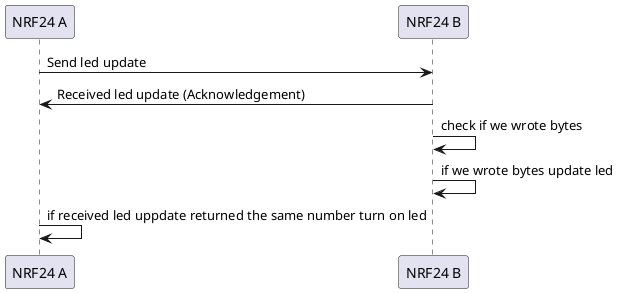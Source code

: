 @startuml

participant "NRF24 A" as nrfA
participant "NRF24 B" as nrfB

nrfA -> nrfB : Send led update
nrfB -> nrfA : Received led update (Acknowledgement)
nrfB -> nrfB : check if we wrote bytes
nrfB -> nrfB : if we wrote bytes update led
nrfA -> nrfA : if received led uppdate returned the same number turn on led


@enduml